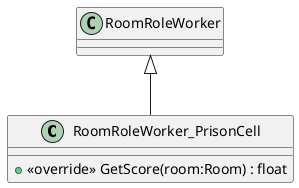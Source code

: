 @startuml
class RoomRoleWorker_PrisonCell {
    + <<override>> GetScore(room:Room) : float
}
RoomRoleWorker <|-- RoomRoleWorker_PrisonCell
@enduml
